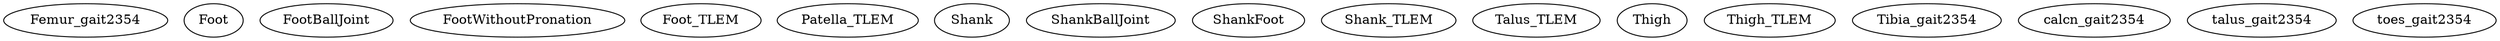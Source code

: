 /* Created by mdot for Matlab */
digraph m2html {

  Femur_gait2354 [URL="Femur_gait2354.html"];
  Foot [URL="Foot.html"];
  FootBallJoint [URL="FootBallJoint.html"];
  FootWithoutPronation [URL="FootWithoutPronation.html"];
  Foot_TLEM [URL="Foot_TLEM.html"];
  Patella_TLEM [URL="Patella_TLEM.html"];
  Shank [URL="Shank.html"];
  ShankBallJoint [URL="ShankBallJoint.html"];
  ShankFoot [URL="ShankFoot.html"];
  Shank_TLEM [URL="Shank_TLEM.html"];
  Talus_TLEM [URL="Talus_TLEM.html"];
  Thigh [URL="Thigh.html"];
  Thigh_TLEM [URL="Thigh_TLEM.html"];
  Tibia_gait2354 [URL="Tibia_gait2354.html"];
  calcn_gait2354 [URL="calcn_gait2354.html"];
  talus_gait2354 [URL="talus_gait2354.html"];
  toes_gait2354 [URL="toes_gait2354.html"];
}